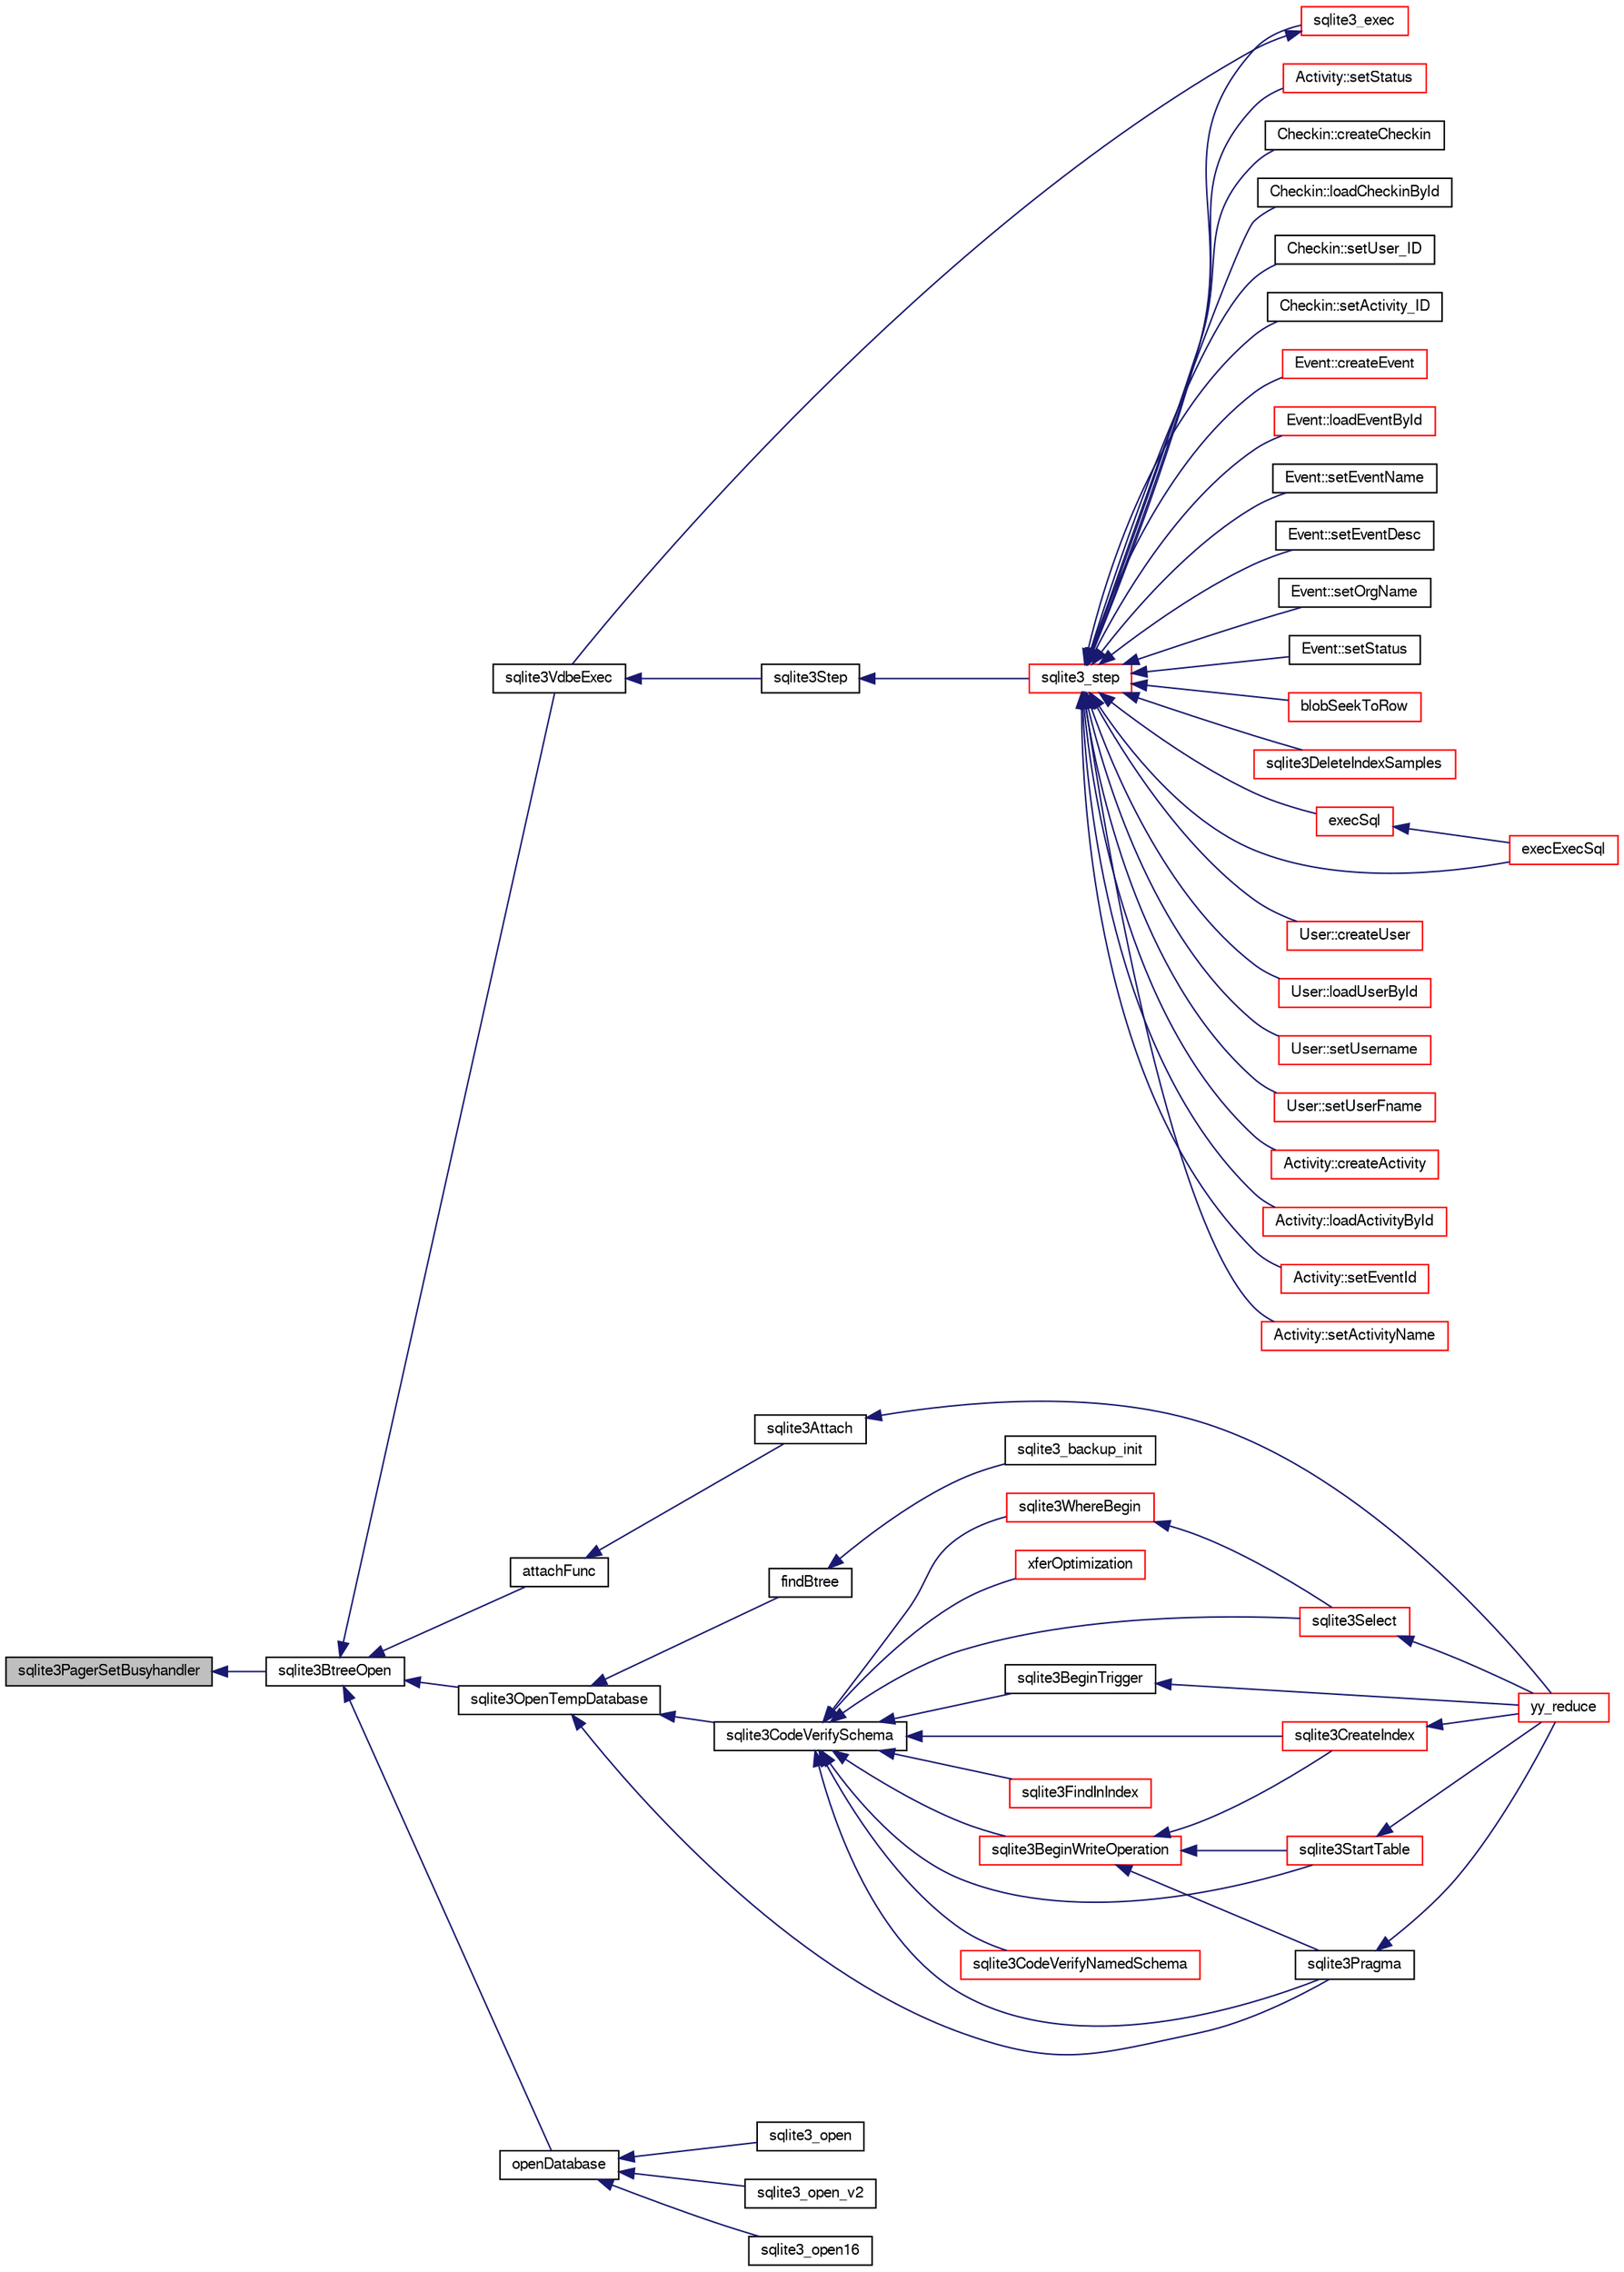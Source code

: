 digraph "sqlite3PagerSetBusyhandler"
{
  edge [fontname="FreeSans",fontsize="10",labelfontname="FreeSans",labelfontsize="10"];
  node [fontname="FreeSans",fontsize="10",shape=record];
  rankdir="LR";
  Node637706 [label="sqlite3PagerSetBusyhandler",height=0.2,width=0.4,color="black", fillcolor="grey75", style="filled", fontcolor="black"];
  Node637706 -> Node637707 [dir="back",color="midnightblue",fontsize="10",style="solid",fontname="FreeSans"];
  Node637707 [label="sqlite3BtreeOpen",height=0.2,width=0.4,color="black", fillcolor="white", style="filled",URL="$sqlite3_8c.html#a13dcb44dc34af6ce9d38de9c5aa975f9"];
  Node637707 -> Node637708 [dir="back",color="midnightblue",fontsize="10",style="solid",fontname="FreeSans"];
  Node637708 [label="sqlite3VdbeExec",height=0.2,width=0.4,color="black", fillcolor="white", style="filled",URL="$sqlite3_8c.html#a8ce40a614bdc56719c4d642b1e4dfb21"];
  Node637708 -> Node637709 [dir="back",color="midnightblue",fontsize="10",style="solid",fontname="FreeSans"];
  Node637709 [label="sqlite3Step",height=0.2,width=0.4,color="black", fillcolor="white", style="filled",URL="$sqlite3_8c.html#a3f2872e873e2758a4beedad1d5113554"];
  Node637709 -> Node637710 [dir="back",color="midnightblue",fontsize="10",style="solid",fontname="FreeSans"];
  Node637710 [label="sqlite3_step",height=0.2,width=0.4,color="red", fillcolor="white", style="filled",URL="$sqlite3_8h.html#ac1e491ce36b7471eb28387f7d3c74334"];
  Node637710 -> Node637711 [dir="back",color="midnightblue",fontsize="10",style="solid",fontname="FreeSans"];
  Node637711 [label="Activity::createActivity",height=0.2,width=0.4,color="red", fillcolor="white", style="filled",URL="$classActivity.html#a813cc5e52c14ab49b39014c134e3425b"];
  Node637710 -> Node637714 [dir="back",color="midnightblue",fontsize="10",style="solid",fontname="FreeSans"];
  Node637714 [label="Activity::loadActivityById",height=0.2,width=0.4,color="red", fillcolor="white", style="filled",URL="$classActivity.html#abe4ffb4f08a47212ebf9013259d9e7fd"];
  Node637710 -> Node637716 [dir="back",color="midnightblue",fontsize="10",style="solid",fontname="FreeSans"];
  Node637716 [label="Activity::setEventId",height=0.2,width=0.4,color="red", fillcolor="white", style="filled",URL="$classActivity.html#adb1d0fd0d08f473e068f0a4086bfa9ca"];
  Node637710 -> Node637717 [dir="back",color="midnightblue",fontsize="10",style="solid",fontname="FreeSans"];
  Node637717 [label="Activity::setActivityName",height=0.2,width=0.4,color="red", fillcolor="white", style="filled",URL="$classActivity.html#a62dc3737b33915a36086f9dd26d16a81"];
  Node637710 -> Node637718 [dir="back",color="midnightblue",fontsize="10",style="solid",fontname="FreeSans"];
  Node637718 [label="Activity::setStatus",height=0.2,width=0.4,color="red", fillcolor="white", style="filled",URL="$classActivity.html#af618135a7738f4d2a7ee147a8ef912ea"];
  Node637710 -> Node637719 [dir="back",color="midnightblue",fontsize="10",style="solid",fontname="FreeSans"];
  Node637719 [label="Checkin::createCheckin",height=0.2,width=0.4,color="black", fillcolor="white", style="filled",URL="$classCheckin.html#a4e40acdf7fff0e607f6de4f24f3a163c"];
  Node637710 -> Node637720 [dir="back",color="midnightblue",fontsize="10",style="solid",fontname="FreeSans"];
  Node637720 [label="Checkin::loadCheckinById",height=0.2,width=0.4,color="black", fillcolor="white", style="filled",URL="$classCheckin.html#a3461f70ea6c68475225f2a07f78a21e0"];
  Node637710 -> Node637721 [dir="back",color="midnightblue",fontsize="10",style="solid",fontname="FreeSans"];
  Node637721 [label="Checkin::setUser_ID",height=0.2,width=0.4,color="black", fillcolor="white", style="filled",URL="$classCheckin.html#a76ab640f4f912876dbebf183db5359c6"];
  Node637710 -> Node637722 [dir="back",color="midnightblue",fontsize="10",style="solid",fontname="FreeSans"];
  Node637722 [label="Checkin::setActivity_ID",height=0.2,width=0.4,color="black", fillcolor="white", style="filled",URL="$classCheckin.html#ab2ff3ec2604ec73a42af25874a00b232"];
  Node637710 -> Node637723 [dir="back",color="midnightblue",fontsize="10",style="solid",fontname="FreeSans"];
  Node637723 [label="Event::createEvent",height=0.2,width=0.4,color="red", fillcolor="white", style="filled",URL="$classEvent.html#a77adb9f4a46ffb32c2d931f0691f5903"];
  Node637710 -> Node637724 [dir="back",color="midnightblue",fontsize="10",style="solid",fontname="FreeSans"];
  Node637724 [label="Event::loadEventById",height=0.2,width=0.4,color="red", fillcolor="white", style="filled",URL="$classEvent.html#afa66cea33f722dbeecb69cc98fdea055"];
  Node637710 -> Node637725 [dir="back",color="midnightblue",fontsize="10",style="solid",fontname="FreeSans"];
  Node637725 [label="Event::setEventName",height=0.2,width=0.4,color="black", fillcolor="white", style="filled",URL="$classEvent.html#a10596b6ca077df05184e30d62b08729d"];
  Node637710 -> Node637726 [dir="back",color="midnightblue",fontsize="10",style="solid",fontname="FreeSans"];
  Node637726 [label="Event::setEventDesc",height=0.2,width=0.4,color="black", fillcolor="white", style="filled",URL="$classEvent.html#ae36b8377dcae792f1c5c4726024c981b"];
  Node637710 -> Node637727 [dir="back",color="midnightblue",fontsize="10",style="solid",fontname="FreeSans"];
  Node637727 [label="Event::setOrgName",height=0.2,width=0.4,color="black", fillcolor="white", style="filled",URL="$classEvent.html#a19aac0f776bd764563a54977656cf680"];
  Node637710 -> Node637728 [dir="back",color="midnightblue",fontsize="10",style="solid",fontname="FreeSans"];
  Node637728 [label="Event::setStatus",height=0.2,width=0.4,color="black", fillcolor="white", style="filled",URL="$classEvent.html#ab0a6b9285af0f4172eb841e2b80f8972"];
  Node637710 -> Node637729 [dir="back",color="midnightblue",fontsize="10",style="solid",fontname="FreeSans"];
  Node637729 [label="blobSeekToRow",height=0.2,width=0.4,color="red", fillcolor="white", style="filled",URL="$sqlite3_8c.html#afff57e13332b98c8a44a7cebe38962ab"];
  Node637710 -> Node637732 [dir="back",color="midnightblue",fontsize="10",style="solid",fontname="FreeSans"];
  Node637732 [label="sqlite3DeleteIndexSamples",height=0.2,width=0.4,color="red", fillcolor="white", style="filled",URL="$sqlite3_8c.html#aaeda0302fbf61397ec009f65bed047ef"];
  Node637710 -> Node637901 [dir="back",color="midnightblue",fontsize="10",style="solid",fontname="FreeSans"];
  Node637901 [label="sqlite3_exec",height=0.2,width=0.4,color="red", fillcolor="white", style="filled",URL="$sqlite3_8h.html#a97487ec8150e0bcc8fa392ab8f0e24db"];
  Node637901 -> Node637708 [dir="back",color="midnightblue",fontsize="10",style="solid",fontname="FreeSans"];
  Node637710 -> Node637892 [dir="back",color="midnightblue",fontsize="10",style="solid",fontname="FreeSans"];
  Node637892 [label="execSql",height=0.2,width=0.4,color="red", fillcolor="white", style="filled",URL="$sqlite3_8c.html#a7d16651b98a110662f4c265eff0246cb"];
  Node637892 -> Node637893 [dir="back",color="midnightblue",fontsize="10",style="solid",fontname="FreeSans"];
  Node637893 [label="execExecSql",height=0.2,width=0.4,color="red", fillcolor="white", style="filled",URL="$sqlite3_8c.html#ac1be09a6c047f21133d16378d301e0d4"];
  Node637710 -> Node637893 [dir="back",color="midnightblue",fontsize="10",style="solid",fontname="FreeSans"];
  Node637710 -> Node637895 [dir="back",color="midnightblue",fontsize="10",style="solid",fontname="FreeSans"];
  Node637895 [label="User::createUser",height=0.2,width=0.4,color="red", fillcolor="white", style="filled",URL="$classUser.html#a22ed673939e8cc0a136130b809bba513"];
  Node637710 -> Node637896 [dir="back",color="midnightblue",fontsize="10",style="solid",fontname="FreeSans"];
  Node637896 [label="User::loadUserById",height=0.2,width=0.4,color="red", fillcolor="white", style="filled",URL="$classUser.html#a863377665b7fb83c5547dcf9727f5092"];
  Node637710 -> Node637897 [dir="back",color="midnightblue",fontsize="10",style="solid",fontname="FreeSans"];
  Node637897 [label="User::setUsername",height=0.2,width=0.4,color="red", fillcolor="white", style="filled",URL="$classUser.html#aa0497022a136cb78de785b0a39ae60b1"];
  Node637710 -> Node637898 [dir="back",color="midnightblue",fontsize="10",style="solid",fontname="FreeSans"];
  Node637898 [label="User::setUserFname",height=0.2,width=0.4,color="red", fillcolor="white", style="filled",URL="$classUser.html#a72657eb55cd0ca437b4841a43f19912f"];
  Node637707 -> Node637736 [dir="back",color="midnightblue",fontsize="10",style="solid",fontname="FreeSans"];
  Node637736 [label="attachFunc",height=0.2,width=0.4,color="black", fillcolor="white", style="filled",URL="$sqlite3_8c.html#a69cb751a7da501b9a0aa37e0d7c3eaf7"];
  Node637736 -> Node637737 [dir="back",color="midnightblue",fontsize="10",style="solid",fontname="FreeSans"];
  Node637737 [label="sqlite3Attach",height=0.2,width=0.4,color="black", fillcolor="white", style="filled",URL="$sqlite3_8c.html#ae0907fe0b43cc1b4c7e6a16213e8546f"];
  Node637737 -> Node637738 [dir="back",color="midnightblue",fontsize="10",style="solid",fontname="FreeSans"];
  Node637738 [label="yy_reduce",height=0.2,width=0.4,color="red", fillcolor="white", style="filled",URL="$sqlite3_8c.html#a7c419a9b25711c666a9a2449ef377f14"];
  Node637707 -> Node637969 [dir="back",color="midnightblue",fontsize="10",style="solid",fontname="FreeSans"];
  Node637969 [label="sqlite3OpenTempDatabase",height=0.2,width=0.4,color="black", fillcolor="white", style="filled",URL="$sqlite3_8c.html#aaf3088380b731428b72d3b5777f93755"];
  Node637969 -> Node637913 [dir="back",color="midnightblue",fontsize="10",style="solid",fontname="FreeSans"];
  Node637913 [label="findBtree",height=0.2,width=0.4,color="black", fillcolor="white", style="filled",URL="$sqlite3_8c.html#ab4ee5743b77efd7f8832bf0b9315f973"];
  Node637913 -> Node637914 [dir="back",color="midnightblue",fontsize="10",style="solid",fontname="FreeSans"];
  Node637914 [label="sqlite3_backup_init",height=0.2,width=0.4,color="black", fillcolor="white", style="filled",URL="$sqlite3_8h.html#a9c9aa9e8edeb9910d93148a6621c1097"];
  Node637969 -> Node637970 [dir="back",color="midnightblue",fontsize="10",style="solid",fontname="FreeSans"];
  Node637970 [label="sqlite3CodeVerifySchema",height=0.2,width=0.4,color="black", fillcolor="white", style="filled",URL="$sqlite3_8c.html#ad9d8708d96f8416ec59ebf41c57000f9"];
  Node637970 -> Node637789 [dir="back",color="midnightblue",fontsize="10",style="solid",fontname="FreeSans"];
  Node637789 [label="sqlite3FindInIndex",height=0.2,width=0.4,color="red", fillcolor="white", style="filled",URL="$sqlite3_8c.html#af7d8c56ab0231f44bb5f87b3fafeffb2"];
  Node637970 -> Node637830 [dir="back",color="midnightblue",fontsize="10",style="solid",fontname="FreeSans"];
  Node637830 [label="sqlite3StartTable",height=0.2,width=0.4,color="red", fillcolor="white", style="filled",URL="$sqlite3_8c.html#af49b4395f39d9078a0dda2484c183012"];
  Node637830 -> Node637738 [dir="back",color="midnightblue",fontsize="10",style="solid",fontname="FreeSans"];
  Node637970 -> Node637747 [dir="back",color="midnightblue",fontsize="10",style="solid",fontname="FreeSans"];
  Node637747 [label="sqlite3CreateIndex",height=0.2,width=0.4,color="red", fillcolor="white", style="filled",URL="$sqlite3_8c.html#a8dbe5e590ab6c58a8c45f34f7c81e825"];
  Node637747 -> Node637738 [dir="back",color="midnightblue",fontsize="10",style="solid",fontname="FreeSans"];
  Node637970 -> Node637971 [dir="back",color="midnightblue",fontsize="10",style="solid",fontname="FreeSans"];
  Node637971 [label="sqlite3CodeVerifyNamedSchema",height=0.2,width=0.4,color="red", fillcolor="white", style="filled",URL="$sqlite3_8c.html#a30331e33b8e462cbe3aa83c8bddb8c0e"];
  Node637970 -> Node637972 [dir="back",color="midnightblue",fontsize="10",style="solid",fontname="FreeSans"];
  Node637972 [label="sqlite3BeginWriteOperation",height=0.2,width=0.4,color="red", fillcolor="white", style="filled",URL="$sqlite3_8c.html#a21b1b811bbe305f922244f8913c87f10"];
  Node637972 -> Node637830 [dir="back",color="midnightblue",fontsize="10",style="solid",fontname="FreeSans"];
  Node637972 -> Node637747 [dir="back",color="midnightblue",fontsize="10",style="solid",fontname="FreeSans"];
  Node637972 -> Node637786 [dir="back",color="midnightblue",fontsize="10",style="solid",fontname="FreeSans"];
  Node637786 [label="sqlite3Pragma",height=0.2,width=0.4,color="black", fillcolor="white", style="filled",URL="$sqlite3_8c.html#a111391370f58f8e6a6eca51fd34d62ed"];
  Node637786 -> Node637738 [dir="back",color="midnightblue",fontsize="10",style="solid",fontname="FreeSans"];
  Node637970 -> Node637767 [dir="back",color="midnightblue",fontsize="10",style="solid",fontname="FreeSans"];
  Node637767 [label="xferOptimization",height=0.2,width=0.4,color="red", fillcolor="white", style="filled",URL="$sqlite3_8c.html#ae85c90f7d064fe83f4ed930e708855d2"];
  Node637970 -> Node637786 [dir="back",color="midnightblue",fontsize="10",style="solid",fontname="FreeSans"];
  Node637970 -> Node637787 [dir="back",color="midnightblue",fontsize="10",style="solid",fontname="FreeSans"];
  Node637787 [label="sqlite3Select",height=0.2,width=0.4,color="red", fillcolor="white", style="filled",URL="$sqlite3_8c.html#a2465ee8c956209ba4b272477b7c21a45"];
  Node637787 -> Node637738 [dir="back",color="midnightblue",fontsize="10",style="solid",fontname="FreeSans"];
  Node637970 -> Node637766 [dir="back",color="midnightblue",fontsize="10",style="solid",fontname="FreeSans"];
  Node637766 [label="sqlite3BeginTrigger",height=0.2,width=0.4,color="black", fillcolor="white", style="filled",URL="$sqlite3_8c.html#ac20a731dbd52edec68a09962c7f39a4c"];
  Node637766 -> Node637738 [dir="back",color="midnightblue",fontsize="10",style="solid",fontname="FreeSans"];
  Node637970 -> Node637803 [dir="back",color="midnightblue",fontsize="10",style="solid",fontname="FreeSans"];
  Node637803 [label="sqlite3WhereBegin",height=0.2,width=0.4,color="red", fillcolor="white", style="filled",URL="$sqlite3_8c.html#acad049f5c9a96a8118cffd5e5ce89f7c"];
  Node637803 -> Node637787 [dir="back",color="midnightblue",fontsize="10",style="solid",fontname="FreeSans"];
  Node637969 -> Node637786 [dir="back",color="midnightblue",fontsize="10",style="solid",fontname="FreeSans"];
  Node637707 -> Node637943 [dir="back",color="midnightblue",fontsize="10",style="solid",fontname="FreeSans"];
  Node637943 [label="openDatabase",height=0.2,width=0.4,color="black", fillcolor="white", style="filled",URL="$sqlite3_8c.html#a6a9c3bc3a64234e863413f41db473758"];
  Node637943 -> Node637944 [dir="back",color="midnightblue",fontsize="10",style="solid",fontname="FreeSans"];
  Node637944 [label="sqlite3_open",height=0.2,width=0.4,color="black", fillcolor="white", style="filled",URL="$sqlite3_8h.html#a97ba966ed1acc38409786258268f5f71"];
  Node637943 -> Node637945 [dir="back",color="midnightblue",fontsize="10",style="solid",fontname="FreeSans"];
  Node637945 [label="sqlite3_open_v2",height=0.2,width=0.4,color="black", fillcolor="white", style="filled",URL="$sqlite3_8h.html#a140fe275b6975dc867cea50a65a217c4"];
  Node637943 -> Node637946 [dir="back",color="midnightblue",fontsize="10",style="solid",fontname="FreeSans"];
  Node637946 [label="sqlite3_open16",height=0.2,width=0.4,color="black", fillcolor="white", style="filled",URL="$sqlite3_8h.html#adbc401bb96713f32e553db32f6f3ca33"];
}
